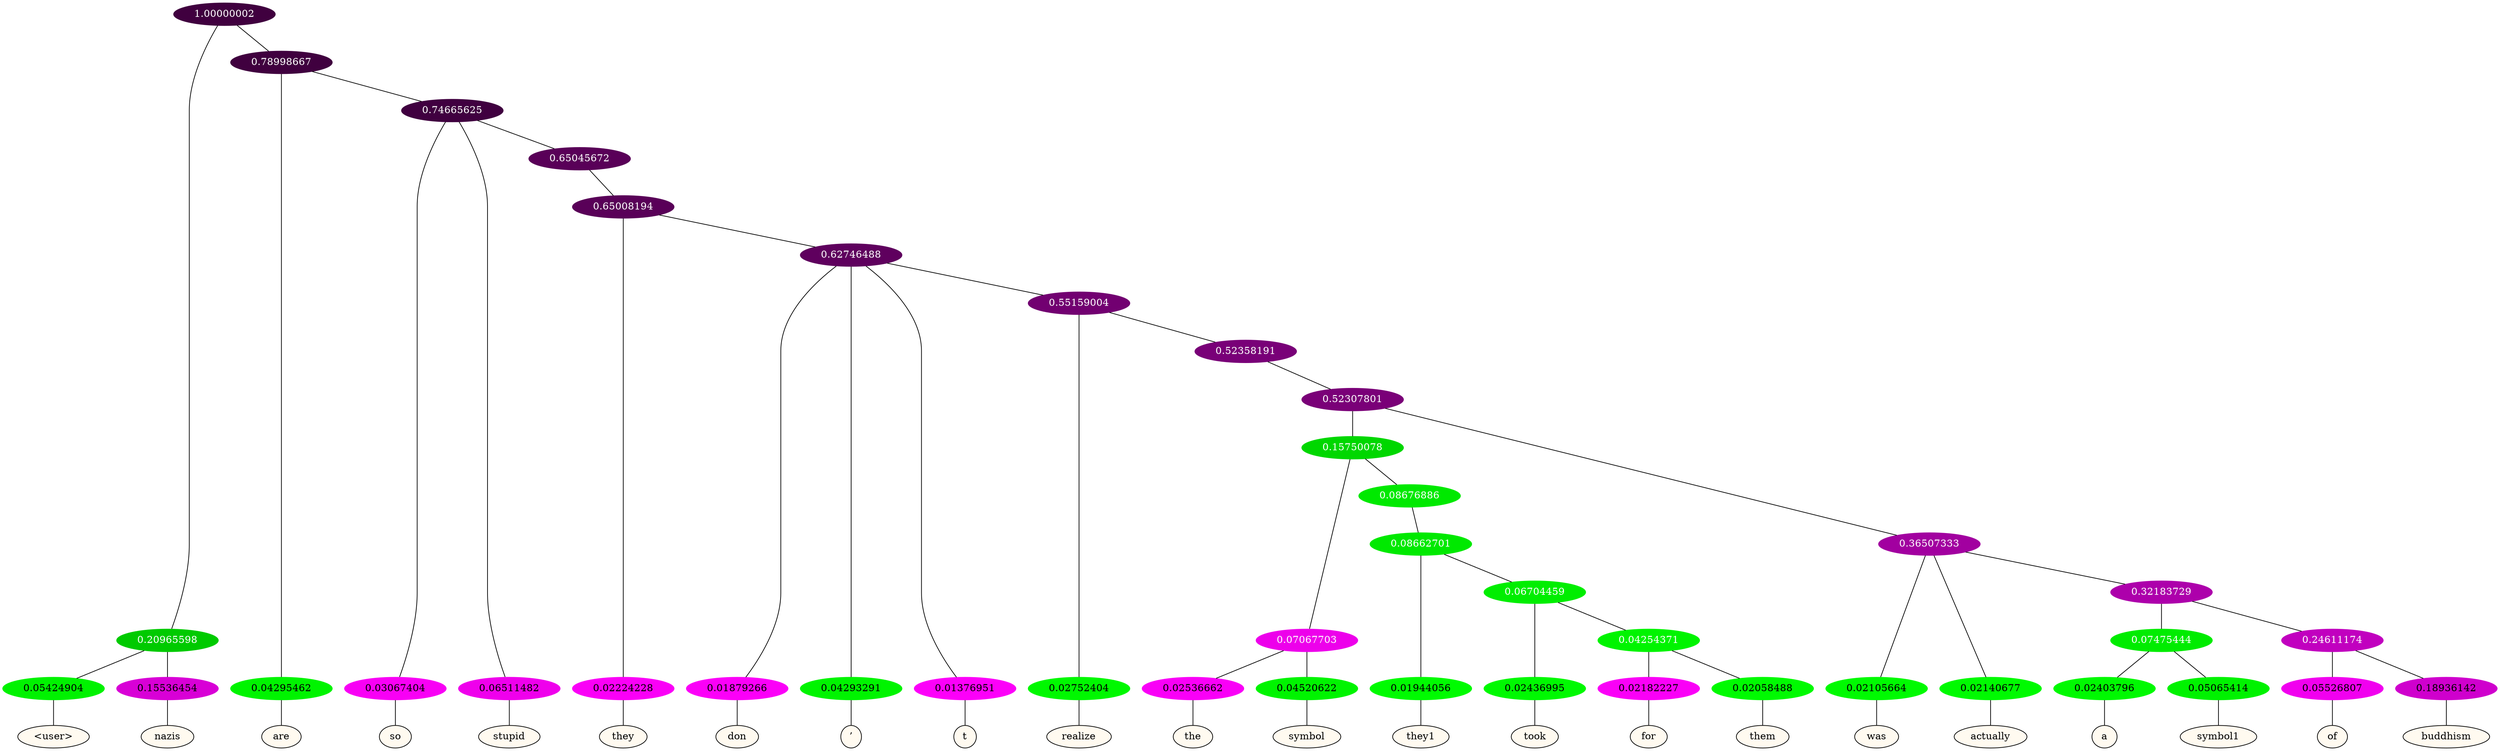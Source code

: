 graph {
	node [format=png height=0.15 nodesep=0.001 ordering=out overlap=prism overlap_scaling=0.01 ranksep=0.001 ratio=0.2 style=filled width=0.15]
	{
		rank=same
		a_w_3 [label="\<user\>" color=black fillcolor=floralwhite style="filled,solid"]
		a_w_4 [label=nazis color=black fillcolor=floralwhite style="filled,solid"]
		a_w_5 [label=are color=black fillcolor=floralwhite style="filled,solid"]
		a_w_7 [label=so color=black fillcolor=floralwhite style="filled,solid"]
		a_w_8 [label=stupid color=black fillcolor=floralwhite style="filled,solid"]
		a_w_11 [label=they color=black fillcolor=floralwhite style="filled,solid"]
		a_w_13 [label=don color=black fillcolor=floralwhite style="filled,solid"]
		a_w_14 [label="’" color=black fillcolor=floralwhite style="filled,solid"]
		a_w_15 [label=t color=black fillcolor=floralwhite style="filled,solid"]
		a_w_17 [label=realize color=black fillcolor=floralwhite style="filled,solid"]
		a_w_27 [label=the color=black fillcolor=floralwhite style="filled,solid"]
		a_w_28 [label=symbol color=black fillcolor=floralwhite style="filled,solid"]
		a_w_32 [label=they1 color=black fillcolor=floralwhite style="filled,solid"]
		a_w_38 [label=took color=black fillcolor=floralwhite style="filled,solid"]
		a_w_40 [label=for color=black fillcolor=floralwhite style="filled,solid"]
		a_w_41 [label=them color=black fillcolor=floralwhite style="filled,solid"]
		a_w_24 [label=was color=black fillcolor=floralwhite style="filled,solid"]
		a_w_25 [label=actually color=black fillcolor=floralwhite style="filled,solid"]
		a_w_34 [label=a color=black fillcolor=floralwhite style="filled,solid"]
		a_w_35 [label=symbol1 color=black fillcolor=floralwhite style="filled,solid"]
		a_w_36 [label=of color=black fillcolor=floralwhite style="filled,solid"]
		a_w_37 [label=buddhism color=black fillcolor=floralwhite style="filled,solid"]
	}
	a_n_3 -- a_w_3
	a_n_4 -- a_w_4
	a_n_5 -- a_w_5
	a_n_7 -- a_w_7
	a_n_8 -- a_w_8
	a_n_11 -- a_w_11
	a_n_13 -- a_w_13
	a_n_14 -- a_w_14
	a_n_15 -- a_w_15
	a_n_17 -- a_w_17
	a_n_27 -- a_w_27
	a_n_28 -- a_w_28
	a_n_32 -- a_w_32
	a_n_38 -- a_w_38
	a_n_40 -- a_w_40
	a_n_41 -- a_w_41
	a_n_24 -- a_w_24
	a_n_25 -- a_w_25
	a_n_34 -- a_w_34
	a_n_35 -- a_w_35
	a_n_36 -- a_w_36
	a_n_37 -- a_w_37
	{
		rank=same
		a_n_3 [label=0.05424904 color="0.334 1.000 0.946" fontcolor=black]
		a_n_4 [label=0.15536454 color="0.835 1.000 0.845" fontcolor=black]
		a_n_5 [label=0.04295462 color="0.334 1.000 0.957" fontcolor=black]
		a_n_7 [label=0.03067404 color="0.835 1.000 0.969" fontcolor=black]
		a_n_8 [label=0.06511482 color="0.835 1.000 0.935" fontcolor=black]
		a_n_11 [label=0.02224228 color="0.835 1.000 0.978" fontcolor=black]
		a_n_13 [label=0.01879266 color="0.835 1.000 0.981" fontcolor=black]
		a_n_14 [label=0.04293291 color="0.334 1.000 0.957" fontcolor=black]
		a_n_15 [label=0.01376951 color="0.835 1.000 0.986" fontcolor=black]
		a_n_17 [label=0.02752404 color="0.334 1.000 0.972" fontcolor=black]
		a_n_27 [label=0.02536662 color="0.835 1.000 0.975" fontcolor=black]
		a_n_28 [label=0.04520622 color="0.334 1.000 0.955" fontcolor=black]
		a_n_32 [label=0.01944056 color="0.334 1.000 0.981" fontcolor=black]
		a_n_38 [label=0.02436995 color="0.334 1.000 0.976" fontcolor=black]
		a_n_40 [label=0.02182227 color="0.835 1.000 0.978" fontcolor=black]
		a_n_41 [label=0.02058488 color="0.334 1.000 0.979" fontcolor=black]
		a_n_24 [label=0.02105664 color="0.334 1.000 0.979" fontcolor=black]
		a_n_25 [label=0.02140677 color="0.334 1.000 0.979" fontcolor=black]
		a_n_34 [label=0.02403796 color="0.334 1.000 0.976" fontcolor=black]
		a_n_35 [label=0.05065414 color="0.334 1.000 0.949" fontcolor=black]
		a_n_36 [label=0.05526807 color="0.835 1.000 0.945" fontcolor=black]
		a_n_37 [label=0.18936142 color="0.835 1.000 0.811" fontcolor=black]
	}
	a_n_0 [label=1.00000002 color="0.835 1.000 0.250" fontcolor=grey99]
	a_n_1 [label=0.20965598 color="0.334 1.000 0.790" fontcolor=grey99]
	a_n_0 -- a_n_1
	a_n_2 [label=0.78998667 color="0.835 1.000 0.250" fontcolor=grey99]
	a_n_0 -- a_n_2
	a_n_1 -- a_n_3
	a_n_1 -- a_n_4
	a_n_2 -- a_n_5
	a_n_6 [label=0.74665625 color="0.835 1.000 0.253" fontcolor=grey99]
	a_n_2 -- a_n_6
	a_n_6 -- a_n_7
	a_n_6 -- a_n_8
	a_n_9 [label=0.65045672 color="0.835 1.000 0.350" fontcolor=grey99]
	a_n_6 -- a_n_9
	a_n_10 [label=0.65008194 color="0.835 1.000 0.350" fontcolor=grey99]
	a_n_9 -- a_n_10
	a_n_10 -- a_n_11
	a_n_12 [label=0.62746488 color="0.835 1.000 0.373" fontcolor=grey99]
	a_n_10 -- a_n_12
	a_n_12 -- a_n_13
	a_n_12 -- a_n_14
	a_n_12 -- a_n_15
	a_n_16 [label=0.55159004 color="0.835 1.000 0.448" fontcolor=grey99]
	a_n_12 -- a_n_16
	a_n_16 -- a_n_17
	a_n_18 [label=0.52358191 color="0.835 1.000 0.476" fontcolor=grey99]
	a_n_16 -- a_n_18
	a_n_19 [label=0.52307801 color="0.835 1.000 0.477" fontcolor=grey99]
	a_n_18 -- a_n_19
	a_n_20 [label=0.15750078 color="0.334 1.000 0.842" fontcolor=grey99]
	a_n_19 -- a_n_20
	a_n_21 [label=0.36507333 color="0.835 1.000 0.635" fontcolor=grey99]
	a_n_19 -- a_n_21
	a_n_22 [label=0.07067703 color="0.835 1.000 0.929" fontcolor=grey99]
	a_n_20 -- a_n_22
	a_n_23 [label=0.08676886 color="0.334 1.000 0.913" fontcolor=grey99]
	a_n_20 -- a_n_23
	a_n_21 -- a_n_24
	a_n_21 -- a_n_25
	a_n_26 [label=0.32183729 color="0.835 1.000 0.678" fontcolor=grey99]
	a_n_21 -- a_n_26
	a_n_22 -- a_n_27
	a_n_22 -- a_n_28
	a_n_29 [label=0.08662701 color="0.334 1.000 0.913" fontcolor=grey99]
	a_n_23 -- a_n_29
	a_n_30 [label=0.07475444 color="0.334 1.000 0.925" fontcolor=grey99]
	a_n_26 -- a_n_30
	a_n_31 [label=0.24611174 color="0.835 1.000 0.754" fontcolor=grey99]
	a_n_26 -- a_n_31
	a_n_29 -- a_n_32
	a_n_33 [label=0.06704459 color="0.334 1.000 0.933" fontcolor=grey99]
	a_n_29 -- a_n_33
	a_n_30 -- a_n_34
	a_n_30 -- a_n_35
	a_n_31 -- a_n_36
	a_n_31 -- a_n_37
	a_n_33 -- a_n_38
	a_n_39 [label=0.04254371 color="0.334 1.000 0.957" fontcolor=grey99]
	a_n_33 -- a_n_39
	a_n_39 -- a_n_40
	a_n_39 -- a_n_41
}
